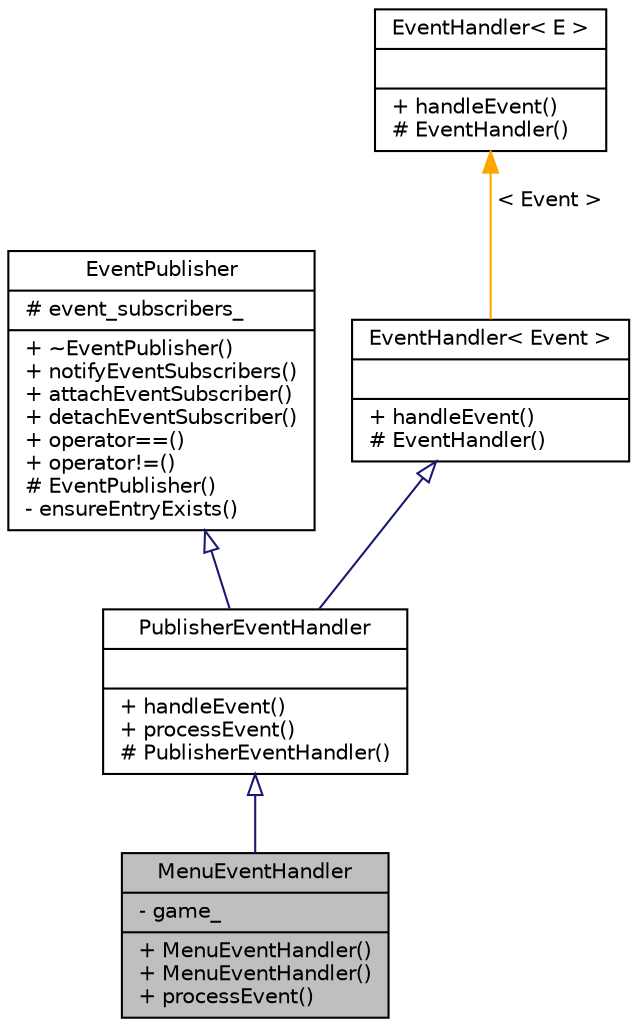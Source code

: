 digraph "MenuEventHandler"
{
 // INTERACTIVE_SVG=YES
 // LATEX_PDF_SIZE
  bgcolor="transparent";
  edge [fontname="Helvetica",fontsize="10",labelfontname="Helvetica",labelfontsize="10"];
  node [fontname="Helvetica",fontsize="10",shape=record];
  Node1 [label="{MenuEventHandler\n|- game_\l|+ MenuEventHandler()\l+ MenuEventHandler()\l+ processEvent()\l}",height=0.2,width=0.4,color="black", fillcolor="grey75", style="filled", fontcolor="black",tooltip=" "];
  Node2 -> Node1 [dir="back",color="midnightblue",fontsize="10",style="solid",arrowtail="onormal",fontname="Helvetica"];
  Node2 [label="{PublisherEventHandler\n||+ handleEvent()\l+ processEvent()\l# PublisherEventHandler()\l}",height=0.2,width=0.4,color="black",URL="$class_publisher_event_handler.html",tooltip="Extended EventHandler for Event class events with publisher capabilities."];
  Node3 -> Node2 [dir="back",color="midnightblue",fontsize="10",style="solid",arrowtail="onormal",fontname="Helvetica"];
  Node3 [label="{EventPublisher\n|# event_subscribers_\l|+ ~EventPublisher()\l+ notifyEventSubscribers()\l+ attachEventSubscriber()\l+ detachEventSubscriber()\l+ operator==()\l+ operator!=()\l# EventPublisher()\l- ensureEntryExists()\l}",height=0.2,width=0.4,color="black",URL="$class_event_publisher.html",tooltip=" "];
  Node4 -> Node2 [dir="back",color="midnightblue",fontsize="10",style="solid",arrowtail="onormal",fontname="Helvetica"];
  Node4 [label="{EventHandler\< Event \>\n||+ handleEvent()\l# EventHandler()\l}",height=0.2,width=0.4,color="black",URL="$class_event_handler.html",tooltip=" "];
  Node5 -> Node4 [dir="back",color="orange",fontsize="10",style="solid",label=" \< Event \>" ,fontname="Helvetica"];
  Node5 [label="{EventHandler\< E \>\n||+ handleEvent()\l# EventHandler()\l}",height=0.2,width=0.4,color="black",URL="$class_event_handler.html",tooltip=" "];
}
